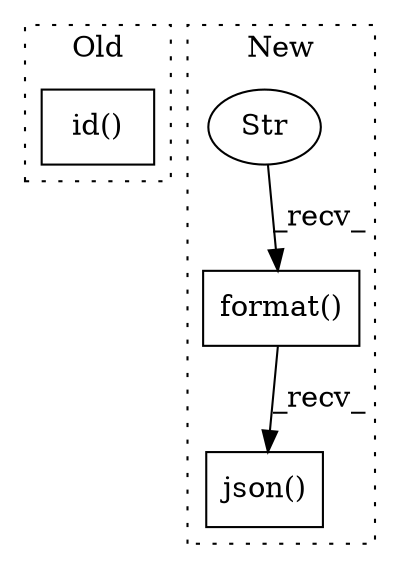 digraph G {
subgraph cluster0 {
1 [label="id()" a="75" s="3749" l="23" shape="box"];
label = "Old";
style="dotted";
}
subgraph cluster1 {
2 [label="format()" a="75" s="3340,3370" l="24,1" shape="box"];
3 [label="Str" a="66" s="3340" l="16" shape="ellipse"];
4 [label="json()" a="75" s="3320" l="59" shape="box"];
label = "New";
style="dotted";
}
2 -> 4 [label="_recv_"];
3 -> 2 [label="_recv_"];
}